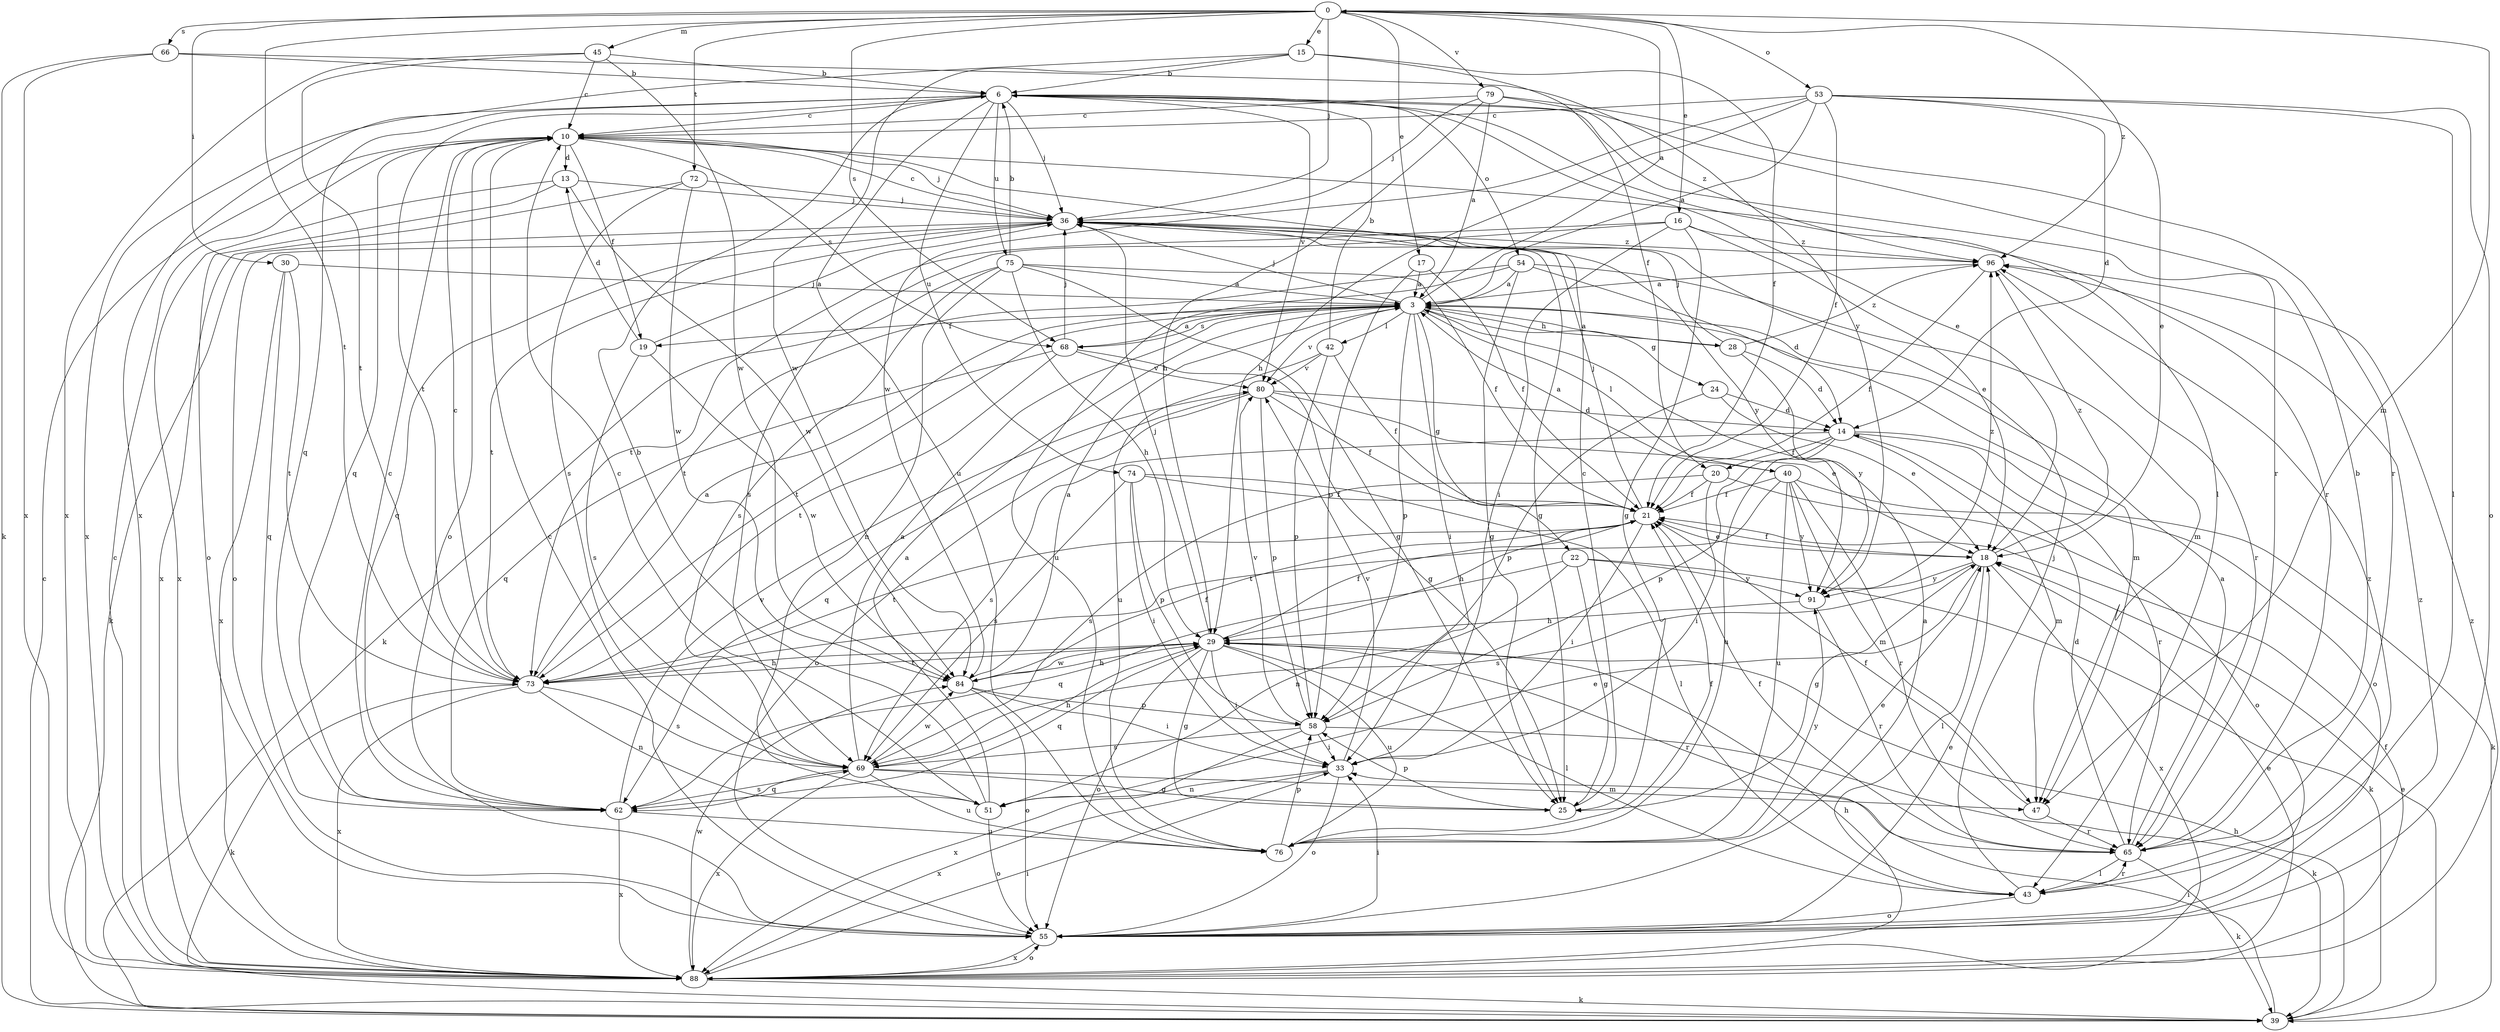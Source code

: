 strict digraph  {
0;
3;
6;
10;
13;
14;
15;
16;
17;
18;
19;
20;
21;
22;
24;
25;
28;
29;
30;
33;
36;
39;
40;
42;
43;
45;
47;
51;
53;
54;
55;
58;
62;
65;
66;
68;
69;
72;
73;
74;
75;
76;
79;
80;
84;
88;
91;
96;
0 -> 15  [label=e];
0 -> 16  [label=e];
0 -> 17  [label=e];
0 -> 30  [label=i];
0 -> 36  [label=j];
0 -> 45  [label=m];
0 -> 47  [label=m];
0 -> 53  [label=o];
0 -> 66  [label=s];
0 -> 68  [label=s];
0 -> 72  [label=t];
0 -> 73  [label=t];
0 -> 79  [label=v];
0 -> 96  [label=z];
3 -> 0  [label=a];
3 -> 19  [label=f];
3 -> 22  [label=g];
3 -> 24  [label=g];
3 -> 28  [label=h];
3 -> 33  [label=i];
3 -> 36  [label=j];
3 -> 40  [label=l];
3 -> 42  [label=l];
3 -> 47  [label=m];
3 -> 58  [label=p];
3 -> 68  [label=s];
3 -> 73  [label=t];
3 -> 80  [label=v];
6 -> 10  [label=c];
6 -> 18  [label=e];
6 -> 36  [label=j];
6 -> 43  [label=l];
6 -> 54  [label=o];
6 -> 62  [label=q];
6 -> 65  [label=r];
6 -> 73  [label=t];
6 -> 74  [label=u];
6 -> 75  [label=u];
6 -> 76  [label=u];
6 -> 80  [label=v];
6 -> 88  [label=x];
10 -> 13  [label=d];
10 -> 19  [label=f];
10 -> 36  [label=j];
10 -> 55  [label=o];
10 -> 62  [label=q];
10 -> 65  [label=r];
10 -> 68  [label=s];
13 -> 36  [label=j];
13 -> 55  [label=o];
13 -> 84  [label=w];
13 -> 88  [label=x];
14 -> 20  [label=f];
14 -> 47  [label=m];
14 -> 55  [label=o];
14 -> 58  [label=p];
14 -> 65  [label=r];
14 -> 69  [label=s];
14 -> 76  [label=u];
15 -> 6  [label=b];
15 -> 20  [label=f];
15 -> 21  [label=f];
15 -> 84  [label=w];
15 -> 88  [label=x];
16 -> 18  [label=e];
16 -> 25  [label=g];
16 -> 33  [label=i];
16 -> 69  [label=s];
16 -> 73  [label=t];
16 -> 96  [label=z];
17 -> 3  [label=a];
17 -> 21  [label=f];
17 -> 58  [label=p];
18 -> 21  [label=f];
18 -> 25  [label=g];
18 -> 43  [label=l];
18 -> 69  [label=s];
18 -> 88  [label=x];
18 -> 91  [label=y];
18 -> 96  [label=z];
19 -> 13  [label=d];
19 -> 36  [label=j];
19 -> 69  [label=s];
19 -> 84  [label=w];
20 -> 21  [label=f];
20 -> 33  [label=i];
20 -> 55  [label=o];
20 -> 69  [label=s];
21 -> 18  [label=e];
21 -> 29  [label=h];
21 -> 33  [label=i];
21 -> 36  [label=j];
21 -> 73  [label=t];
22 -> 25  [label=g];
22 -> 39  [label=k];
22 -> 51  [label=n];
22 -> 62  [label=q];
22 -> 91  [label=y];
24 -> 14  [label=d];
24 -> 18  [label=e];
24 -> 58  [label=p];
25 -> 10  [label=c];
25 -> 58  [label=p];
28 -> 3  [label=a];
28 -> 14  [label=d];
28 -> 36  [label=j];
28 -> 91  [label=y];
28 -> 96  [label=z];
29 -> 21  [label=f];
29 -> 25  [label=g];
29 -> 33  [label=i];
29 -> 36  [label=j];
29 -> 43  [label=l];
29 -> 55  [label=o];
29 -> 62  [label=q];
29 -> 65  [label=r];
29 -> 73  [label=t];
29 -> 76  [label=u];
29 -> 84  [label=w];
30 -> 3  [label=a];
30 -> 62  [label=q];
30 -> 73  [label=t];
30 -> 88  [label=x];
33 -> 51  [label=n];
33 -> 55  [label=o];
33 -> 80  [label=v];
33 -> 88  [label=x];
36 -> 10  [label=c];
36 -> 25  [label=g];
36 -> 39  [label=k];
36 -> 55  [label=o];
36 -> 62  [label=q];
36 -> 73  [label=t];
36 -> 91  [label=y];
36 -> 96  [label=z];
39 -> 10  [label=c];
39 -> 18  [label=e];
39 -> 29  [label=h];
39 -> 33  [label=i];
40 -> 3  [label=a];
40 -> 21  [label=f];
40 -> 39  [label=k];
40 -> 47  [label=m];
40 -> 65  [label=r];
40 -> 73  [label=t];
40 -> 76  [label=u];
40 -> 91  [label=y];
42 -> 6  [label=b];
42 -> 21  [label=f];
42 -> 58  [label=p];
42 -> 76  [label=u];
42 -> 80  [label=v];
43 -> 36  [label=j];
43 -> 55  [label=o];
43 -> 65  [label=r];
43 -> 96  [label=z];
45 -> 6  [label=b];
45 -> 10  [label=c];
45 -> 73  [label=t];
45 -> 84  [label=w];
45 -> 88  [label=x];
47 -> 21  [label=f];
47 -> 65  [label=r];
51 -> 3  [label=a];
51 -> 6  [label=b];
51 -> 10  [label=c];
51 -> 18  [label=e];
51 -> 55  [label=o];
53 -> 3  [label=a];
53 -> 10  [label=c];
53 -> 14  [label=d];
53 -> 18  [label=e];
53 -> 21  [label=f];
53 -> 29  [label=h];
53 -> 43  [label=l];
53 -> 55  [label=o];
53 -> 84  [label=w];
54 -> 3  [label=a];
54 -> 14  [label=d];
54 -> 25  [label=g];
54 -> 47  [label=m];
54 -> 73  [label=t];
54 -> 76  [label=u];
55 -> 3  [label=a];
55 -> 10  [label=c];
55 -> 18  [label=e];
55 -> 33  [label=i];
55 -> 88  [label=x];
55 -> 96  [label=z];
58 -> 33  [label=i];
58 -> 39  [label=k];
58 -> 69  [label=s];
58 -> 80  [label=v];
58 -> 88  [label=x];
62 -> 10  [label=c];
62 -> 69  [label=s];
62 -> 76  [label=u];
62 -> 80  [label=v];
62 -> 88  [label=x];
65 -> 3  [label=a];
65 -> 6  [label=b];
65 -> 14  [label=d];
65 -> 21  [label=f];
65 -> 39  [label=k];
65 -> 43  [label=l];
66 -> 6  [label=b];
66 -> 39  [label=k];
66 -> 88  [label=x];
66 -> 91  [label=y];
68 -> 3  [label=a];
68 -> 25  [label=g];
68 -> 36  [label=j];
68 -> 62  [label=q];
68 -> 73  [label=t];
68 -> 80  [label=v];
69 -> 3  [label=a];
69 -> 25  [label=g];
69 -> 29  [label=h];
69 -> 47  [label=m];
69 -> 62  [label=q];
69 -> 76  [label=u];
69 -> 84  [label=w];
69 -> 88  [label=x];
72 -> 36  [label=j];
72 -> 69  [label=s];
72 -> 84  [label=w];
72 -> 88  [label=x];
73 -> 3  [label=a];
73 -> 10  [label=c];
73 -> 29  [label=h];
73 -> 39  [label=k];
73 -> 51  [label=n];
73 -> 69  [label=s];
73 -> 88  [label=x];
74 -> 21  [label=f];
74 -> 33  [label=i];
74 -> 43  [label=l];
74 -> 58  [label=p];
74 -> 69  [label=s];
75 -> 3  [label=a];
75 -> 6  [label=b];
75 -> 21  [label=f];
75 -> 25  [label=g];
75 -> 29  [label=h];
75 -> 39  [label=k];
75 -> 51  [label=n];
75 -> 69  [label=s];
76 -> 18  [label=e];
76 -> 21  [label=f];
76 -> 58  [label=p];
76 -> 91  [label=y];
79 -> 3  [label=a];
79 -> 10  [label=c];
79 -> 29  [label=h];
79 -> 36  [label=j];
79 -> 65  [label=r];
79 -> 96  [label=z];
80 -> 14  [label=d];
80 -> 18  [label=e];
80 -> 21  [label=f];
80 -> 55  [label=o];
80 -> 58  [label=p];
80 -> 62  [label=q];
84 -> 3  [label=a];
84 -> 21  [label=f];
84 -> 29  [label=h];
84 -> 33  [label=i];
84 -> 55  [label=o];
84 -> 58  [label=p];
88 -> 10  [label=c];
88 -> 18  [label=e];
88 -> 21  [label=f];
88 -> 29  [label=h];
88 -> 33  [label=i];
88 -> 39  [label=k];
88 -> 55  [label=o];
88 -> 84  [label=w];
88 -> 96  [label=z];
91 -> 29  [label=h];
91 -> 65  [label=r];
91 -> 96  [label=z];
96 -> 3  [label=a];
96 -> 21  [label=f];
96 -> 65  [label=r];
}
